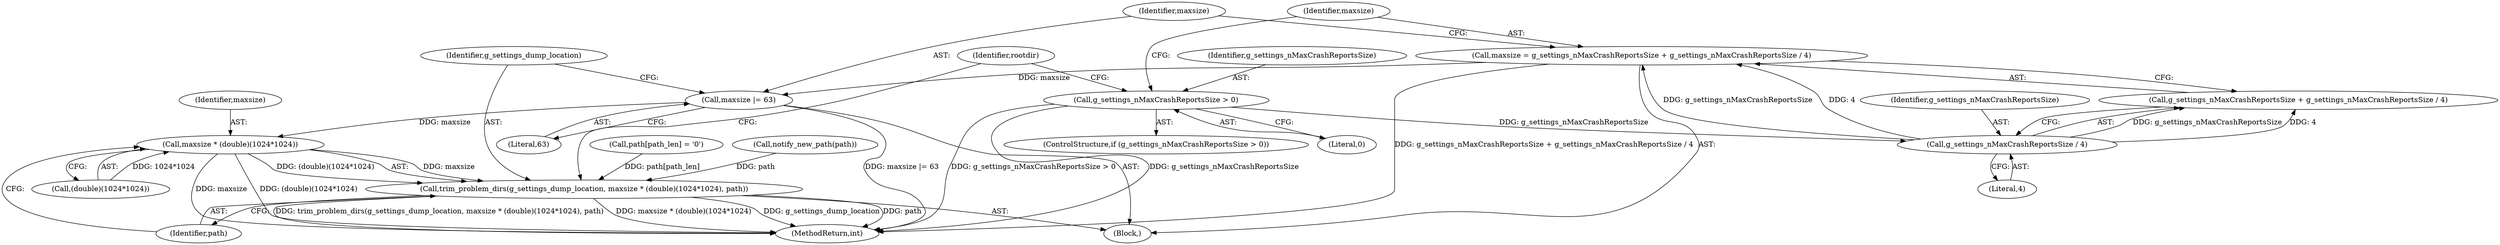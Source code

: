digraph "0_abrt_4f2c1ddd3e3b81d2d5146b883115371f1cada9f9@integer" {
"1001092" [label="(Call,maxsize = g_settings_nMaxCrashReportsSize + g_settings_nMaxCrashReportsSize / 4)"];
"1001096" [label="(Call,g_settings_nMaxCrashReportsSize / 4)"];
"1001087" [label="(Call,g_settings_nMaxCrashReportsSize > 0)"];
"1001099" [label="(Call,maxsize |= 63)"];
"1001104" [label="(Call,maxsize * (double)(1024*1024))"];
"1001102" [label="(Call,trim_problem_dirs(g_settings_dump_location, maxsize * (double)(1024*1024), path))"];
"1001103" [label="(Identifier,g_settings_dump_location)"];
"1001106" [label="(Call,(double)(1024*1024))"];
"1001099" [label="(Call,maxsize |= 63)"];
"1001096" [label="(Call,g_settings_nMaxCrashReportsSize / 4)"];
"1001086" [label="(ControlStructure,if (g_settings_nMaxCrashReportsSize > 0))"];
"1001105" [label="(Identifier,maxsize)"];
"1001088" [label="(Identifier,g_settings_nMaxCrashReportsSize)"];
"1001097" [label="(Identifier,g_settings_nMaxCrashReportsSize)"];
"1001101" [label="(Literal,63)"];
"1001094" [label="(Call,g_settings_nMaxCrashReportsSize + g_settings_nMaxCrashReportsSize / 4)"];
"1001092" [label="(Call,maxsize = g_settings_nMaxCrashReportsSize + g_settings_nMaxCrashReportsSize / 4)"];
"1001047" [label="(Call,path[path_len] = '\0')"];
"1001087" [label="(Call,g_settings_nMaxCrashReportsSize > 0)"];
"1001090" [label="(Block,)"];
"1001089" [label="(Literal,0)"];
"1001102" [label="(Call,trim_problem_dirs(g_settings_dump_location, maxsize * (double)(1024*1024), path))"];
"1001100" [label="(Identifier,maxsize)"];
"1001093" [label="(Identifier,maxsize)"];
"1001098" [label="(Literal,4)"];
"1001111" [label="(Identifier,path)"];
"1001180" [label="(MethodReturn,int)"];
"1001104" [label="(Call,maxsize * (double)(1024*1024))"];
"1001084" [label="(Call,notify_new_path(path))"];
"1001113" [label="(Identifier,rootdir)"];
"1001092" -> "1001090"  [label="AST: "];
"1001092" -> "1001094"  [label="CFG: "];
"1001093" -> "1001092"  [label="AST: "];
"1001094" -> "1001092"  [label="AST: "];
"1001100" -> "1001092"  [label="CFG: "];
"1001092" -> "1001180"  [label="DDG: g_settings_nMaxCrashReportsSize + g_settings_nMaxCrashReportsSize / 4"];
"1001096" -> "1001092"  [label="DDG: g_settings_nMaxCrashReportsSize"];
"1001096" -> "1001092"  [label="DDG: 4"];
"1001092" -> "1001099"  [label="DDG: maxsize"];
"1001096" -> "1001094"  [label="AST: "];
"1001096" -> "1001098"  [label="CFG: "];
"1001097" -> "1001096"  [label="AST: "];
"1001098" -> "1001096"  [label="AST: "];
"1001094" -> "1001096"  [label="CFG: "];
"1001096" -> "1001094"  [label="DDG: g_settings_nMaxCrashReportsSize"];
"1001096" -> "1001094"  [label="DDG: 4"];
"1001087" -> "1001096"  [label="DDG: g_settings_nMaxCrashReportsSize"];
"1001087" -> "1001086"  [label="AST: "];
"1001087" -> "1001089"  [label="CFG: "];
"1001088" -> "1001087"  [label="AST: "];
"1001089" -> "1001087"  [label="AST: "];
"1001093" -> "1001087"  [label="CFG: "];
"1001113" -> "1001087"  [label="CFG: "];
"1001087" -> "1001180"  [label="DDG: g_settings_nMaxCrashReportsSize > 0"];
"1001087" -> "1001180"  [label="DDG: g_settings_nMaxCrashReportsSize"];
"1001099" -> "1001090"  [label="AST: "];
"1001099" -> "1001101"  [label="CFG: "];
"1001100" -> "1001099"  [label="AST: "];
"1001101" -> "1001099"  [label="AST: "];
"1001103" -> "1001099"  [label="CFG: "];
"1001099" -> "1001180"  [label="DDG: maxsize |= 63"];
"1001099" -> "1001104"  [label="DDG: maxsize"];
"1001104" -> "1001102"  [label="AST: "];
"1001104" -> "1001106"  [label="CFG: "];
"1001105" -> "1001104"  [label="AST: "];
"1001106" -> "1001104"  [label="AST: "];
"1001111" -> "1001104"  [label="CFG: "];
"1001104" -> "1001180"  [label="DDG: maxsize"];
"1001104" -> "1001180"  [label="DDG: (double)(1024*1024)"];
"1001104" -> "1001102"  [label="DDG: maxsize"];
"1001104" -> "1001102"  [label="DDG: (double)(1024*1024)"];
"1001106" -> "1001104"  [label="DDG: 1024*1024"];
"1001102" -> "1001090"  [label="AST: "];
"1001102" -> "1001111"  [label="CFG: "];
"1001103" -> "1001102"  [label="AST: "];
"1001111" -> "1001102"  [label="AST: "];
"1001113" -> "1001102"  [label="CFG: "];
"1001102" -> "1001180"  [label="DDG: maxsize * (double)(1024*1024)"];
"1001102" -> "1001180"  [label="DDG: g_settings_dump_location"];
"1001102" -> "1001180"  [label="DDG: path"];
"1001102" -> "1001180"  [label="DDG: trim_problem_dirs(g_settings_dump_location, maxsize * (double)(1024*1024), path)"];
"1001047" -> "1001102"  [label="DDG: path[path_len]"];
"1001084" -> "1001102"  [label="DDG: path"];
}
